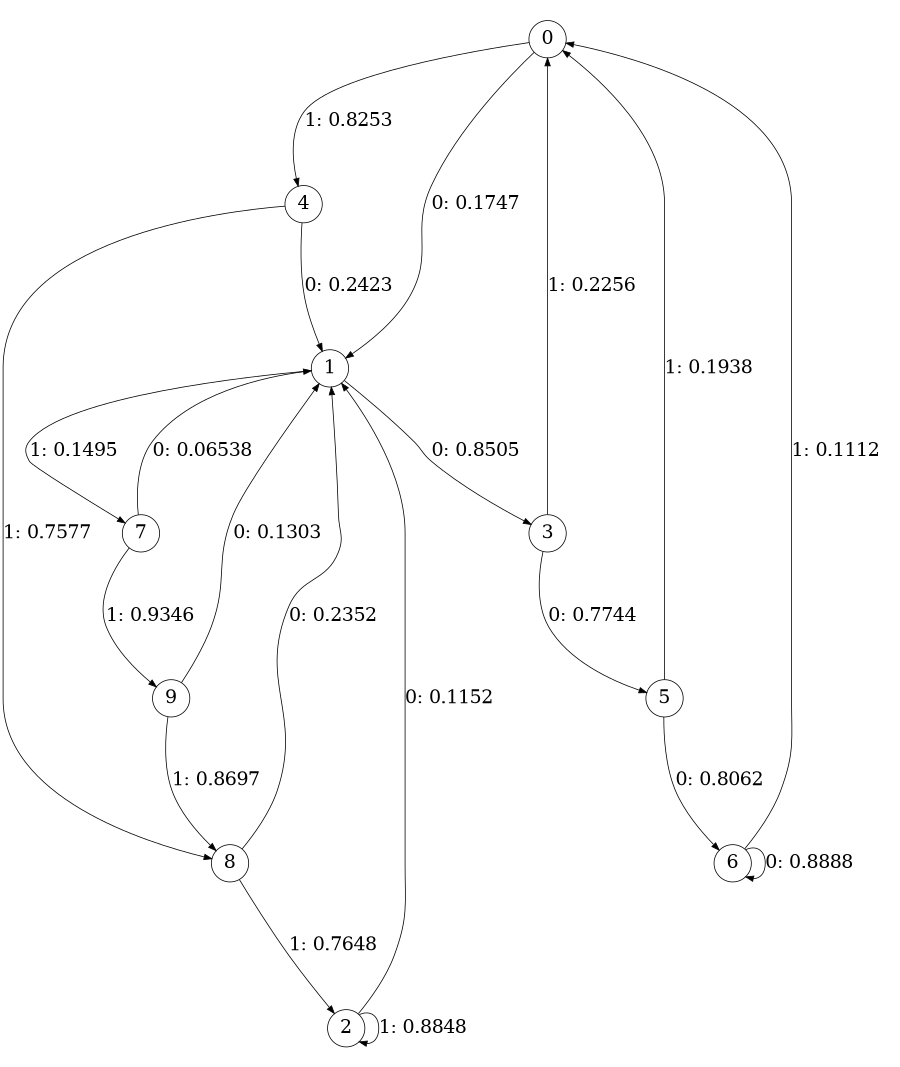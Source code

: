digraph "ml2test.txt" {
size = "6,8.5";
ratio = "fill";
node [shape = circle];
node [fontsize = 24];
edge [fontsize = 24];
0 -> 1 [label = "0: 0.1747   "];
0 -> 4 [label = "1: 0.8253   "];
1 -> 3 [label = "0: 0.8505   "];
1 -> 7 [label = "1: 0.1495   "];
2 -> 1 [label = "0: 0.1152   "];
2 -> 2 [label = "1: 0.8848   "];
3 -> 5 [label = "0: 0.7744   "];
3 -> 0 [label = "1: 0.2256   "];
4 -> 1 [label = "0: 0.2423   "];
4 -> 8 [label = "1: 0.7577   "];
5 -> 6 [label = "0: 0.8062   "];
5 -> 0 [label = "1: 0.1938   "];
6 -> 6 [label = "0: 0.8888   "];
6 -> 0 [label = "1: 0.1112   "];
7 -> 1 [label = "0: 0.06538  "];
7 -> 9 [label = "1: 0.9346   "];
8 -> 1 [label = "0: 0.2352   "];
8 -> 2 [label = "1: 0.7648   "];
9 -> 1 [label = "0: 0.1303   "];
9 -> 8 [label = "1: 0.8697   "];
}